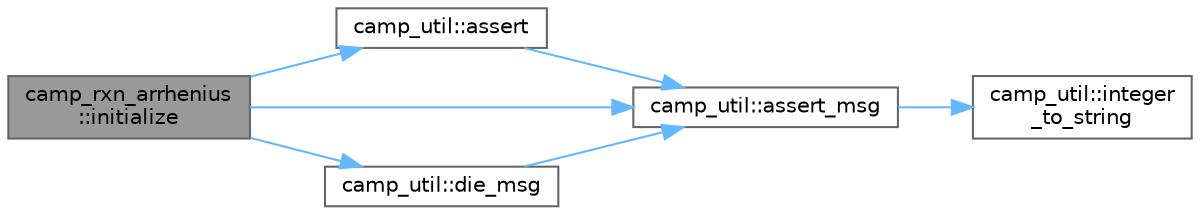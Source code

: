 digraph "camp_rxn_arrhenius::initialize"
{
 // LATEX_PDF_SIZE
  bgcolor="transparent";
  edge [fontname=Helvetica,fontsize=10,labelfontname=Helvetica,labelfontsize=10];
  node [fontname=Helvetica,fontsize=10,shape=box,height=0.2,width=0.4];
  rankdir="LR";
  Node1 [label="camp_rxn_arrhenius\l::initialize",height=0.2,width=0.4,color="gray40", fillcolor="grey60", style="filled", fontcolor="black",tooltip="Initialize the reaction data, validating component data and loading any required information into the..."];
  Node1 -> Node2 [color="steelblue1",style="solid"];
  Node2 [label="camp_util::assert",height=0.2,width=0.4,color="grey40", fillcolor="white", style="filled",URL="$namespacecamp__util.html#a32cf43c1b618a3ecf93810383e960ef2",tooltip="Errors unless condition_ok is true."];
  Node2 -> Node3 [color="steelblue1",style="solid"];
  Node3 [label="camp_util::assert_msg",height=0.2,width=0.4,color="grey40", fillcolor="white", style="filled",URL="$namespacecamp__util.html#ab4e745d4a05763568bf773598f30e91f",tooltip="Errors unless condition_ok is true."];
  Node3 -> Node4 [color="steelblue1",style="solid"];
  Node4 [label="camp_util::integer\l_to_string",height=0.2,width=0.4,color="grey40", fillcolor="white", style="filled",URL="$namespacecamp__util.html#acd72e4626dcfefffaa08c42cfa7949bc",tooltip="Convert an integer to a string format."];
  Node1 -> Node3 [color="steelblue1",style="solid"];
  Node1 -> Node5 [color="steelblue1",style="solid"];
  Node5 [label="camp_util::die_msg",height=0.2,width=0.4,color="grey40", fillcolor="white", style="filled",URL="$namespacecamp__util.html#a970b40b46d26e937fb3cdc0b9217b86c",tooltip="Error immediately."];
  Node5 -> Node3 [color="steelblue1",style="solid"];
}
